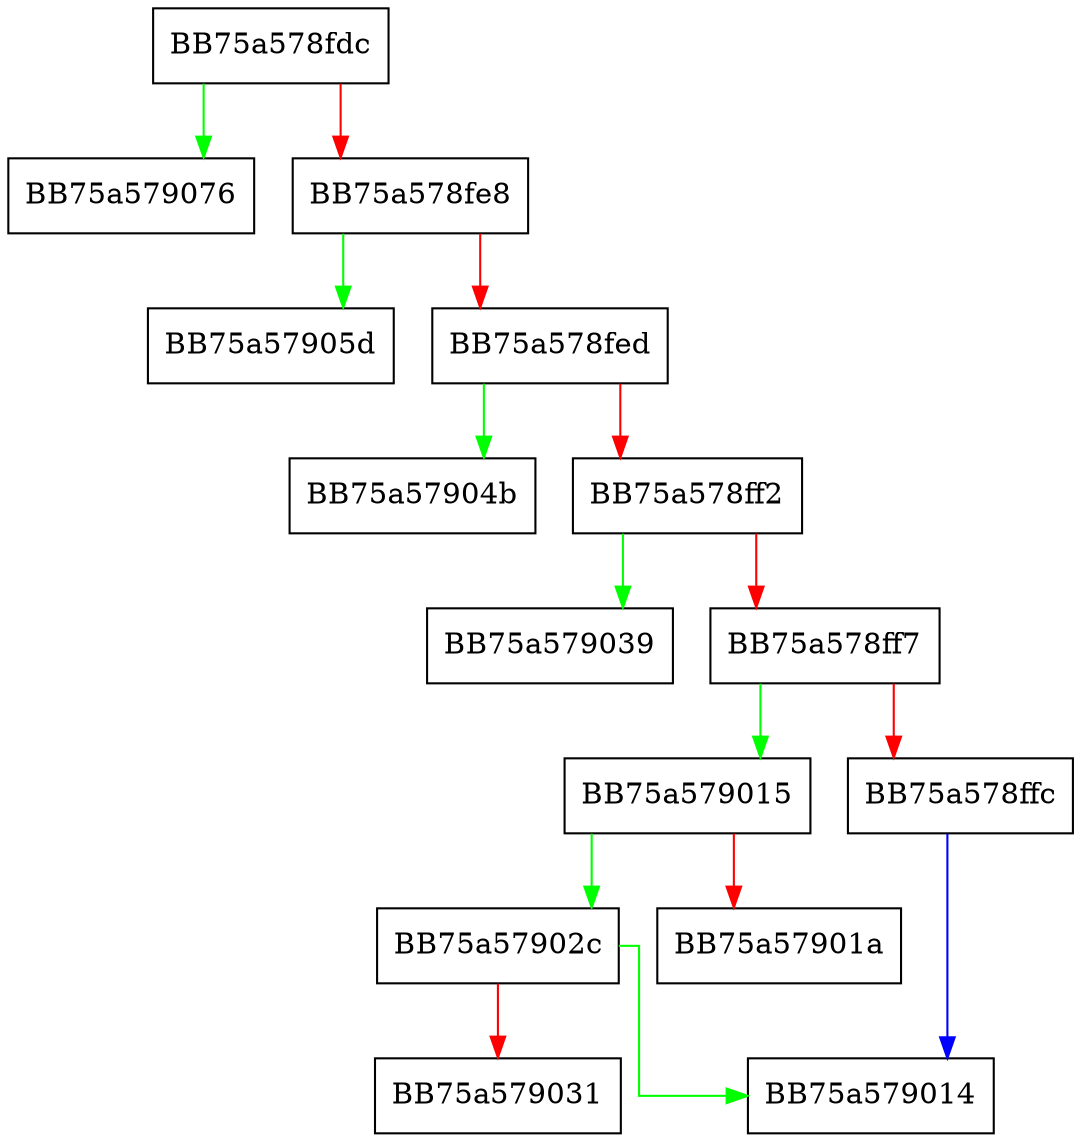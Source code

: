 digraph load_SelectorBase {
  node [shape="box"];
  graph [splines=ortho];
  BB75a578fdc -> BB75a579076 [color="green"];
  BB75a578fdc -> BB75a578fe8 [color="red"];
  BB75a578fe8 -> BB75a57905d [color="green"];
  BB75a578fe8 -> BB75a578fed [color="red"];
  BB75a578fed -> BB75a57904b [color="green"];
  BB75a578fed -> BB75a578ff2 [color="red"];
  BB75a578ff2 -> BB75a579039 [color="green"];
  BB75a578ff2 -> BB75a578ff7 [color="red"];
  BB75a578ff7 -> BB75a579015 [color="green"];
  BB75a578ff7 -> BB75a578ffc [color="red"];
  BB75a578ffc -> BB75a579014 [color="blue"];
  BB75a579015 -> BB75a57902c [color="green"];
  BB75a579015 -> BB75a57901a [color="red"];
  BB75a57902c -> BB75a579014 [color="green"];
  BB75a57902c -> BB75a579031 [color="red"];
}